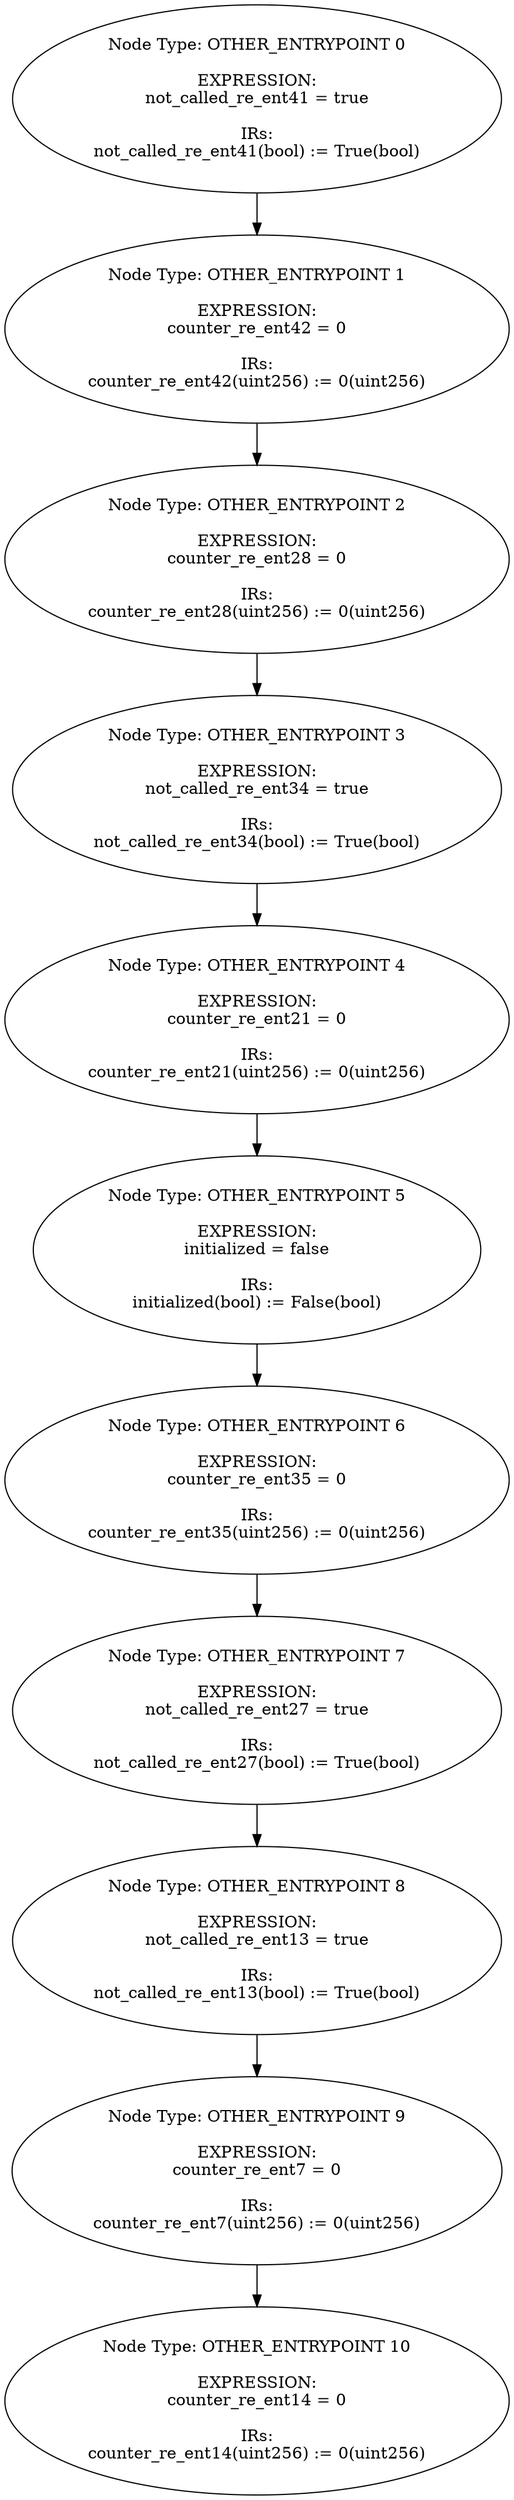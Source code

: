 digraph{
0[label="Node Type: OTHER_ENTRYPOINT 0

EXPRESSION:
not_called_re_ent41 = true

IRs:
not_called_re_ent41(bool) := True(bool)"];
0->1;
1[label="Node Type: OTHER_ENTRYPOINT 1

EXPRESSION:
counter_re_ent42 = 0

IRs:
counter_re_ent42(uint256) := 0(uint256)"];
1->2;
2[label="Node Type: OTHER_ENTRYPOINT 2

EXPRESSION:
counter_re_ent28 = 0

IRs:
counter_re_ent28(uint256) := 0(uint256)"];
2->3;
3[label="Node Type: OTHER_ENTRYPOINT 3

EXPRESSION:
not_called_re_ent34 = true

IRs:
not_called_re_ent34(bool) := True(bool)"];
3->4;
4[label="Node Type: OTHER_ENTRYPOINT 4

EXPRESSION:
counter_re_ent21 = 0

IRs:
counter_re_ent21(uint256) := 0(uint256)"];
4->5;
5[label="Node Type: OTHER_ENTRYPOINT 5

EXPRESSION:
initialized = false

IRs:
initialized(bool) := False(bool)"];
5->6;
6[label="Node Type: OTHER_ENTRYPOINT 6

EXPRESSION:
counter_re_ent35 = 0

IRs:
counter_re_ent35(uint256) := 0(uint256)"];
6->7;
7[label="Node Type: OTHER_ENTRYPOINT 7

EXPRESSION:
not_called_re_ent27 = true

IRs:
not_called_re_ent27(bool) := True(bool)"];
7->8;
8[label="Node Type: OTHER_ENTRYPOINT 8

EXPRESSION:
not_called_re_ent13 = true

IRs:
not_called_re_ent13(bool) := True(bool)"];
8->9;
9[label="Node Type: OTHER_ENTRYPOINT 9

EXPRESSION:
counter_re_ent7 = 0

IRs:
counter_re_ent7(uint256) := 0(uint256)"];
9->10;
10[label="Node Type: OTHER_ENTRYPOINT 10

EXPRESSION:
counter_re_ent14 = 0

IRs:
counter_re_ent14(uint256) := 0(uint256)"];
}

